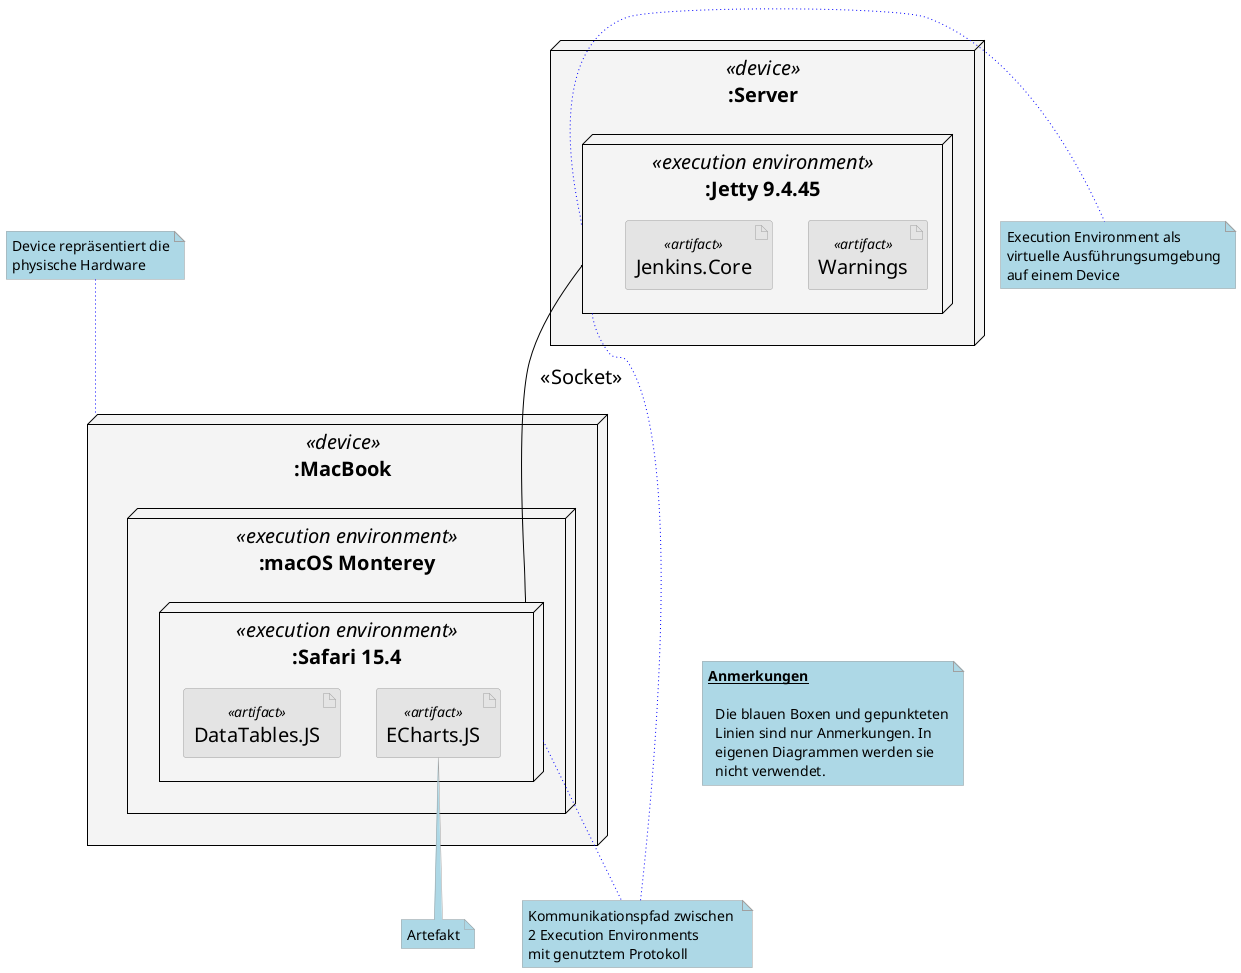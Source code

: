 @startuml

skinparam componentStyle uml2
skinparam FontName Arial Black
skinparam classFontName Arial
skinparam classAttributeIconSize 0
skinparam defaultFontSize 20
skinparam classFontSize 24
skinparam componentStyle uml2
skinparam ArrowColor black

skinparam node {
  BackgroundColor #f4f4f4
  BorderColor #a0a0a0
  BackgroundColor<<Main>> gold
  BorderColor black
}

skinparam artifact {
  BackgroundColor #e4e4e4
  BorderColor #a0a0a0
  ArrowColor black
  FontName Arial Unicode MS
  FontSize 20
  StereotypeFontSize 14
}

skinparam note {
  BackgroundColor LightBlue
  BorderColor #a0a0a0
  FontName Arial
  FontSize 14
  FontColor black
  RoundCorner 15
  LineType solid
}

node ":MacBook" <<device>> as macbook {
    node ":macOS Monterey" <<execution environment>>  {
        node ":Safari 15.4" <<execution environment>> as browser {
            artifact ECharts.JS <<artifact>> as EI
            artifact DataTables.JS <<artifact>> as DI
        }
    }
}

node ":Server" <<device>> as server {
    node ":Jetty 9.4.45" <<execution environment>> as jetty  {
        artifact Warnings <<artifact>> as W
        artifact Jenkins.Core <<artifact>> as C
    }
}

jetty -down- browser : "  <<Socket>>"

note "Artefakt" as artifact
note "Kommunikationspfad zwischen \n2 Execution Environments\nmit genutztem Protokoll" as channel
note "Device repräsentiert die\nphysische Hardware" as device
note "Execution Environment als\nvirtuelle Ausführungsumgebung\nauf einem Device" as env

macbook .up[#blue,dotted]. device
jetty .right[#blue,dotted]. env

jetty .[#blue,dotted]. channel
browser .[#blue,dotted]. channel

EI .down. artifact

note as notes
  <u><b>Anmerkungen</b></u>

    Die blauen Boxen und gepunkteten
    Linien sind nur Anmerkungen. In
    eigenen Diagrammen werden sie
    nicht verwendet.
end note

notes .[hidden]left. macbook

@enduml
